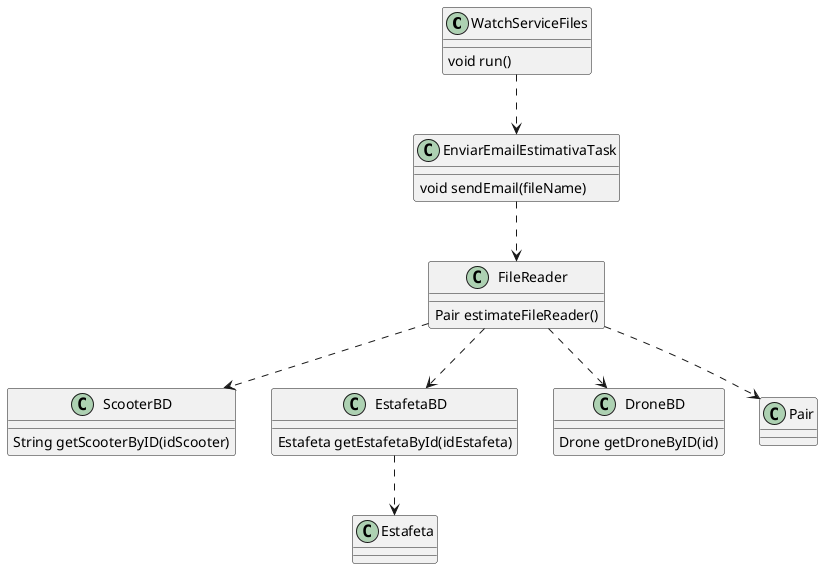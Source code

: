 @startuml
class WatchServiceFiles{
void run()
}
class EnviarEmailEstimativaTask{
void sendEmail(fileName)
}

class FileReader{
Pair estimateFileReader()
}
class ScooterBD{
String getScooterByID(idScooter)
}
class EstafetaBD{
Estafeta getEstafetaById(idEstafeta)
}
class DroneBD{
Drone getDroneByID(id)
}

WatchServiceFiles..>EnviarEmailEstimativaTask
EnviarEmailEstimativaTask ..> FileReader
FileReader..>ScooterBD
FileReader..>EstafetaBD
EstafetaBD..>Estafeta
FileReader..>Pair
FileReader ..> DroneBD
@enduml
